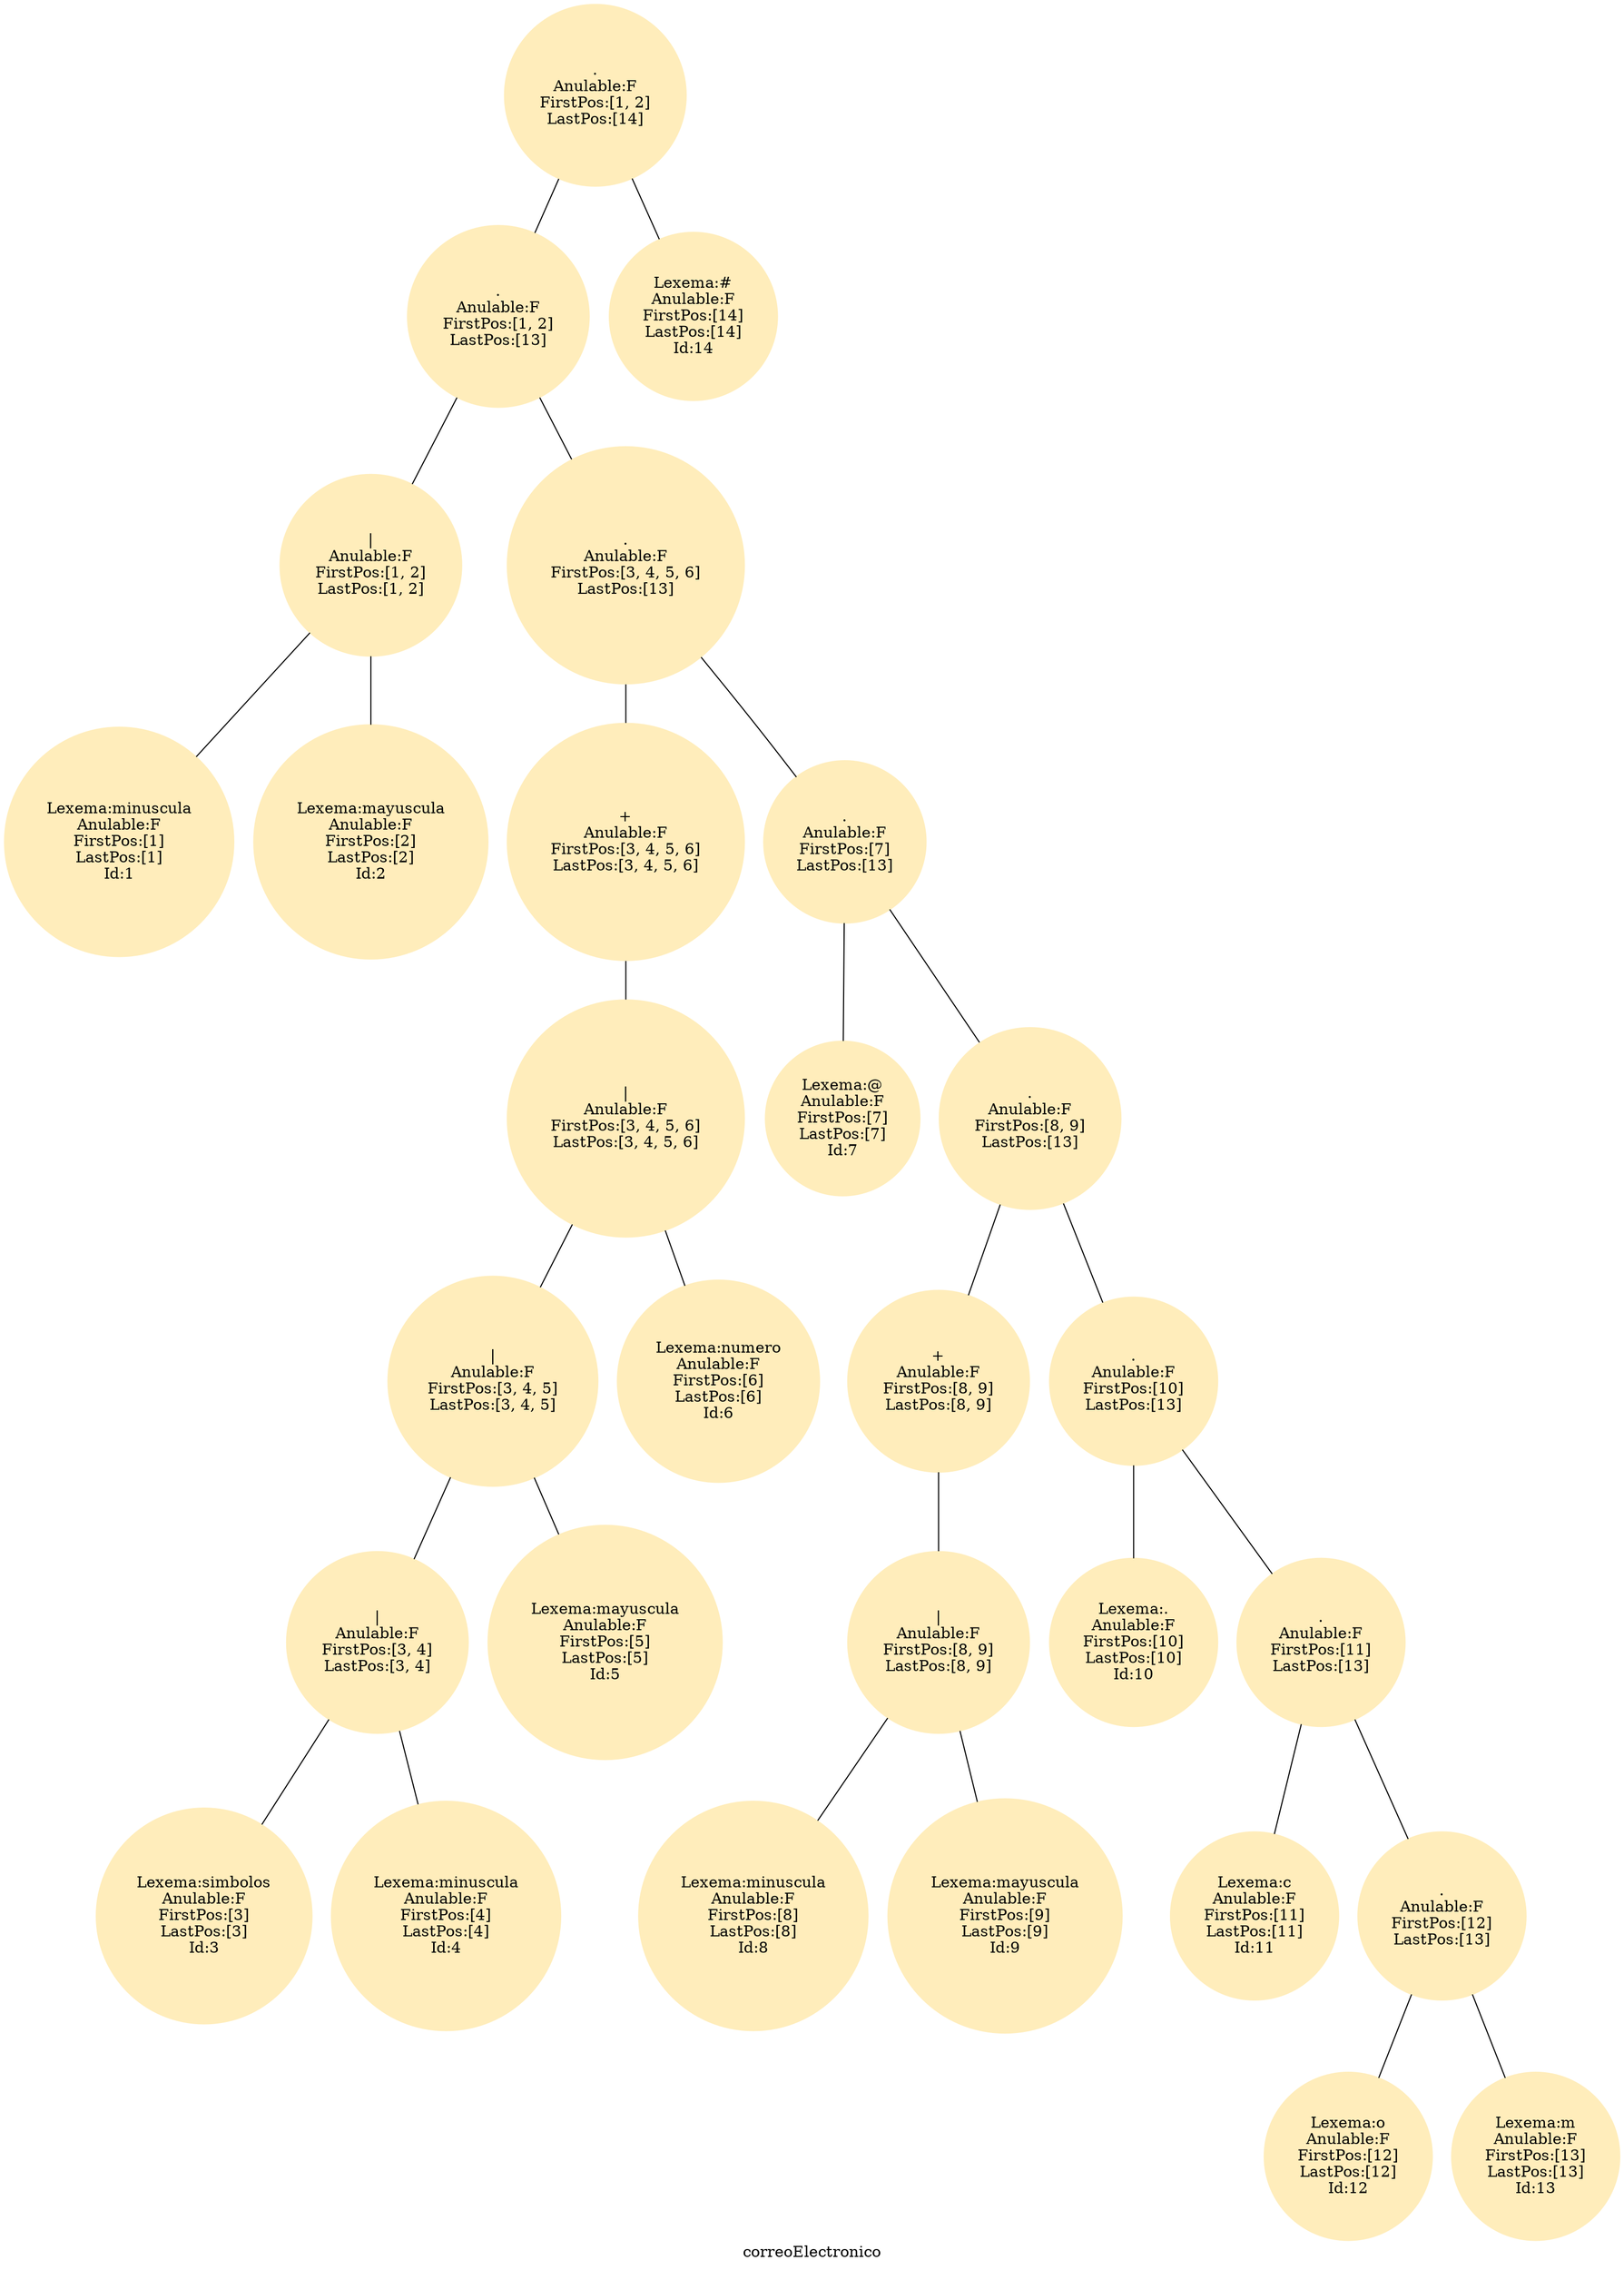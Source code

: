 digraph correoElectronico {
node [color="#FFEDBB" shape=circle style=filled]
edge [dir=none]
label = "correoElectronico";
root0 [label=".\nAnulable:F\nFirstPos:[1, 2]\nLastPos:[14]"];
root0 ->AND14;
root0 ->ACCEPT14;
AND14 [label=".\nAnulable:F\nFirstPos:[1, 2]\nLastPos:[13]"];
AND14 ->OR1;
AND14 ->AND13;
OR1 [label="|\nAnulable:F\nFirstPos:[1, 2]\nLastPos:[1, 2]"];
OR1 ->LEAVE1;
OR1 ->LEAVE2;
LEAVE1 [label="Lexema:minuscula\nAnulable:F\nFirstPos:[1]\nLastPos:[1]\nId:1"];
LEAVE2 [label="Lexema:mayuscula\nAnulable:F\nFirstPos:[2]\nLastPos:[2]\nId:2"];
AND13 [label=".\nAnulable:F\nFirstPos:[3, 4, 5, 6]\nLastPos:[13]"];
AND13 ->PLUS5;
AND13 ->AND12;
PLUS5 [label="+\nAnulable:F\nFirstPos:[3, 4, 5, 6]\nLastPos:[3, 4, 5, 6]"];
PLUS5 ->OR4;
OR4 [label="|\nAnulable:F\nFirstPos:[3, 4, 5, 6]\nLastPos:[3, 4, 5, 6]"];
OR4 ->OR3;
OR4 ->LEAVE6;
OR3 [label="|\nAnulable:F\nFirstPos:[3, 4, 5]\nLastPos:[3, 4, 5]"];
OR3 ->OR2;
OR3 ->LEAVE5;
OR2 [label="|\nAnulable:F\nFirstPos:[3, 4]\nLastPos:[3, 4]"];
OR2 ->LEAVE3;
OR2 ->LEAVE4;
LEAVE3 [label="Lexema:simbolos\nAnulable:F\nFirstPos:[3]\nLastPos:[3]\nId:3"];
LEAVE4 [label="Lexema:minuscula\nAnulable:F\nFirstPos:[4]\nLastPos:[4]\nId:4"];
LEAVE5 [label="Lexema:mayuscula\nAnulable:F\nFirstPos:[5]\nLastPos:[5]\nId:5"];
LEAVE6 [label="Lexema:numero\nAnulable:F\nFirstPos:[6]\nLastPos:[6]\nId:6"];
AND12 [label=".\nAnulable:F\nFirstPos:[7]\nLastPos:[13]"];
AND12 ->LEAVE7;
AND12 ->AND11;
LEAVE7 [label="Lexema:@\nAnulable:F\nFirstPos:[7]\nLastPos:[7]\nId:7"];
AND11 [label=".\nAnulable:F\nFirstPos:[8, 9]\nLastPos:[13]"];
AND11 ->PLUS7;
AND11 ->AND10;
PLUS7 [label="+\nAnulable:F\nFirstPos:[8, 9]\nLastPos:[8, 9]"];
PLUS7 ->OR6;
OR6 [label="|\nAnulable:F\nFirstPos:[8, 9]\nLastPos:[8, 9]"];
OR6 ->LEAVE8;
OR6 ->LEAVE9;
LEAVE8 [label="Lexema:minuscula\nAnulable:F\nFirstPos:[8]\nLastPos:[8]\nId:8"];
LEAVE9 [label="Lexema:mayuscula\nAnulable:F\nFirstPos:[9]\nLastPos:[9]\nId:9"];
AND10 [label=".\nAnulable:F\nFirstPos:[10]\nLastPos:[13]"];
AND10 ->LEAVE10;
AND10 ->AND9;
LEAVE10 [label="Lexema:.\nAnulable:F\nFirstPos:[10]\nLastPos:[10]\nId:10"];
AND9 [label=".\nAnulable:F\nFirstPos:[11]\nLastPos:[13]"];
AND9 ->LEAVE11;
AND9 ->AND8;
LEAVE11 [label="Lexema:c\nAnulable:F\nFirstPos:[11]\nLastPos:[11]\nId:11"];
AND8 [label=".\nAnulable:F\nFirstPos:[12]\nLastPos:[13]"];
AND8 ->LEAVE12;
AND8 ->LEAVE13;
LEAVE12 [label="Lexema:o\nAnulable:F\nFirstPos:[12]\nLastPos:[12]\nId:12"];
LEAVE13 [label="Lexema:m\nAnulable:F\nFirstPos:[13]\nLastPos:[13]\nId:13"];
ACCEPT14 [label="Lexema:#\nAnulable:F\nFirstPos:[14]\nLastPos:[14]\nId:14"];
}
